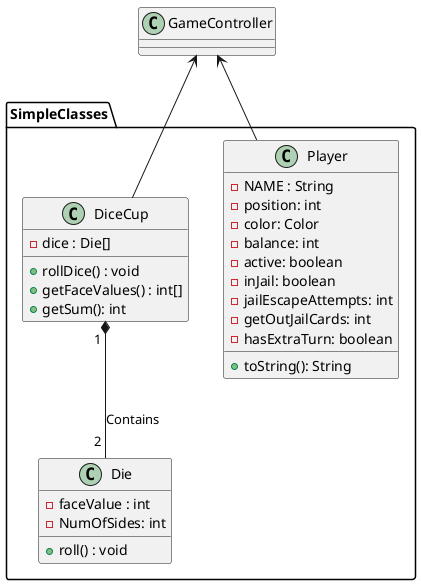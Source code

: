 @startuml
'https://plantuml.com/class-diagram
package SimpleClasses{

    class Player{
    -NAME : String
    -position: int
    -color: Color
    -balance: int
    -active: boolean
    -inJail: boolean
    -jailEscapeAttempts: int
    -getOutJailCards: int
    -hasExtraTurn: boolean



    +toString(): String


     }
     class Die {
         -faceValue : int
         -NumOfSides: int

         +roll() : void
     }

     class DiceCup {
         -dice : Die[]

         +rollDice() : void
         +getFaceValues() : int[]
         +getSum(): int
     }
}

DiceCup "1 " *-- "2 " Die: Contains
GameController <-- DiceCup
Player --> GameController
@enduml